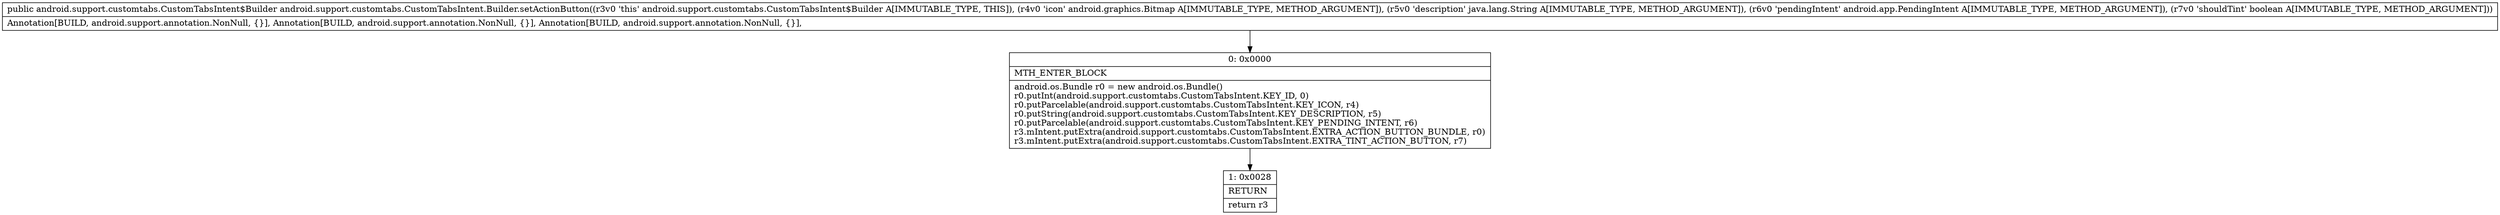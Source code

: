 digraph "CFG forandroid.support.customtabs.CustomTabsIntent.Builder.setActionButton(Landroid\/graphics\/Bitmap;Ljava\/lang\/String;Landroid\/app\/PendingIntent;Z)Landroid\/support\/customtabs\/CustomTabsIntent$Builder;" {
Node_0 [shape=record,label="{0\:\ 0x0000|MTH_ENTER_BLOCK\l|android.os.Bundle r0 = new android.os.Bundle()\lr0.putInt(android.support.customtabs.CustomTabsIntent.KEY_ID, 0)\lr0.putParcelable(android.support.customtabs.CustomTabsIntent.KEY_ICON, r4)\lr0.putString(android.support.customtabs.CustomTabsIntent.KEY_DESCRIPTION, r5)\lr0.putParcelable(android.support.customtabs.CustomTabsIntent.KEY_PENDING_INTENT, r6)\lr3.mIntent.putExtra(android.support.customtabs.CustomTabsIntent.EXTRA_ACTION_BUTTON_BUNDLE, r0)\lr3.mIntent.putExtra(android.support.customtabs.CustomTabsIntent.EXTRA_TINT_ACTION_BUTTON, r7)\l}"];
Node_1 [shape=record,label="{1\:\ 0x0028|RETURN\l|return r3\l}"];
MethodNode[shape=record,label="{public android.support.customtabs.CustomTabsIntent$Builder android.support.customtabs.CustomTabsIntent.Builder.setActionButton((r3v0 'this' android.support.customtabs.CustomTabsIntent$Builder A[IMMUTABLE_TYPE, THIS]), (r4v0 'icon' android.graphics.Bitmap A[IMMUTABLE_TYPE, METHOD_ARGUMENT]), (r5v0 'description' java.lang.String A[IMMUTABLE_TYPE, METHOD_ARGUMENT]), (r6v0 'pendingIntent' android.app.PendingIntent A[IMMUTABLE_TYPE, METHOD_ARGUMENT]), (r7v0 'shouldTint' boolean A[IMMUTABLE_TYPE, METHOD_ARGUMENT]))  | Annotation[BUILD, android.support.annotation.NonNull, \{\}], Annotation[BUILD, android.support.annotation.NonNull, \{\}], Annotation[BUILD, android.support.annotation.NonNull, \{\}], \l}"];
MethodNode -> Node_0;
Node_0 -> Node_1;
}

